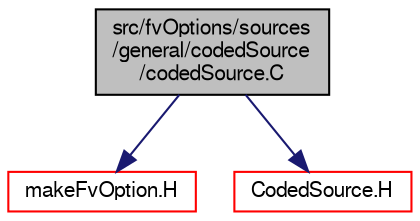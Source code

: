 digraph "src/fvOptions/sources/general/codedSource/codedSource.C"
{
  bgcolor="transparent";
  edge [fontname="FreeSans",fontsize="10",labelfontname="FreeSans",labelfontsize="10"];
  node [fontname="FreeSans",fontsize="10",shape=record];
  Node0 [label="src/fvOptions/sources\l/general/codedSource\l/codedSource.C",height=0.2,width=0.4,color="black", fillcolor="grey75", style="filled", fontcolor="black"];
  Node0 -> Node1 [color="midnightblue",fontsize="10",style="solid",fontname="FreeSans"];
  Node1 [label="makeFvOption.H",height=0.2,width=0.4,color="red",URL="$a04631.html"];
  Node0 -> Node305 [color="midnightblue",fontsize="10",style="solid",fontname="FreeSans"];
  Node305 [label="CodedSource.H",height=0.2,width=0.4,color="red",URL="$a04763.html"];
}
